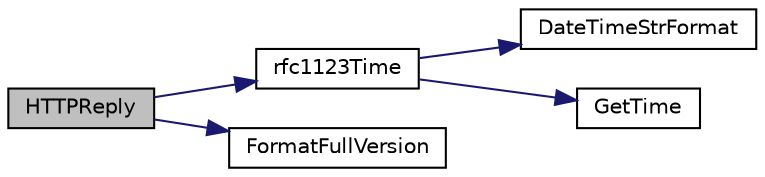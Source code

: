 digraph "HTTPReply"
{
  edge [fontname="Helvetica",fontsize="10",labelfontname="Helvetica",labelfontsize="10"];
  node [fontname="Helvetica",fontsize="10",shape=record];
  rankdir="LR";
  Node7 [label="HTTPReply",height=0.2,width=0.4,color="black", fillcolor="grey75", style="filled", fontcolor="black"];
  Node7 -> Node8 [color="midnightblue",fontsize="10",style="solid",fontname="Helvetica"];
  Node8 [label="rfc1123Time",height=0.2,width=0.4,color="black", fillcolor="white", style="filled",URL="$d2/d30/rpcprotocol_8cpp.html#ad5c2a0d44659f8cd91839821b68b5224"];
  Node8 -> Node9 [color="midnightblue",fontsize="10",style="solid",fontname="Helvetica"];
  Node9 [label="DateTimeStrFormat",height=0.2,width=0.4,color="black", fillcolor="white", style="filled",URL="$df/d2d/util_8cpp.html#a749bc6776c8ec72d7c5e4dea56aee415"];
  Node8 -> Node10 [color="midnightblue",fontsize="10",style="solid",fontname="Helvetica"];
  Node10 [label="GetTime",height=0.2,width=0.4,color="black", fillcolor="white", style="filled",URL="$df/d2d/util_8cpp.html#a46fac5fba8ba905b5f9acb364f5d8c6f"];
  Node7 -> Node11 [color="midnightblue",fontsize="10",style="solid",fontname="Helvetica"];
  Node11 [label="FormatFullVersion",height=0.2,width=0.4,color="black", fillcolor="white", style="filled",URL="$df/d2d/util_8cpp.html#ac2170cca99e9347171fca492ae533d96"];
}
